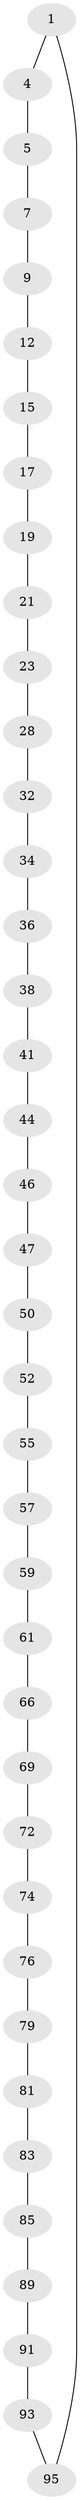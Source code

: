// original degree distribution, {2: 1.0}
// Generated by graph-tools (version 1.1) at 2025/20/03/04/25 18:20:04]
// undirected, 39 vertices, 39 edges
graph export_dot {
graph [start="1"]
  node [color=gray90,style=filled];
  1 [super="+2"];
  4;
  5 [super="+6"];
  7 [super="+8"];
  9 [super="+10"];
  12 [super="+13"];
  15 [super="+16"];
  17 [super="+18"];
  19 [super="+20"];
  21 [super="+22"];
  23 [super="+24"];
  28 [super="+29"];
  32 [super="+33"];
  34 [super="+35"];
  36 [super="+37"];
  38 [super="+39"];
  41 [super="+42"];
  44 [super="+45"];
  46;
  47 [super="+48"];
  50 [super="+51"];
  52 [super="+53"];
  55 [super="+56"];
  57 [super="+58"];
  59 [super="+60"];
  61 [super="+62"];
  66 [super="+67"];
  69 [super="+70"];
  72 [super="+73"];
  74 [super="+75"];
  76 [super="+77"];
  79 [super="+80"];
  81 [super="+82"];
  83 [super="+84"];
  85 [super="+86"];
  89 [super="+90"];
  91 [super="+92"];
  93 [super="+94"];
  95 [super="+96"];
  1 -- 4;
  1 -- 95;
  4 -- 5;
  5 -- 7;
  7 -- 9;
  9 -- 12;
  12 -- 15;
  15 -- 17;
  17 -- 19;
  19 -- 21;
  21 -- 23;
  23 -- 28;
  28 -- 32;
  32 -- 34;
  34 -- 36;
  36 -- 38;
  38 -- 41;
  41 -- 44;
  44 -- 46;
  46 -- 47;
  47 -- 50;
  50 -- 52;
  52 -- 55;
  55 -- 57;
  57 -- 59;
  59 -- 61;
  61 -- 66;
  66 -- 69;
  69 -- 72;
  72 -- 74;
  74 -- 76;
  76 -- 79;
  79 -- 81;
  81 -- 83;
  83 -- 85;
  85 -- 89;
  89 -- 91;
  91 -- 93;
  93 -- 95;
}
